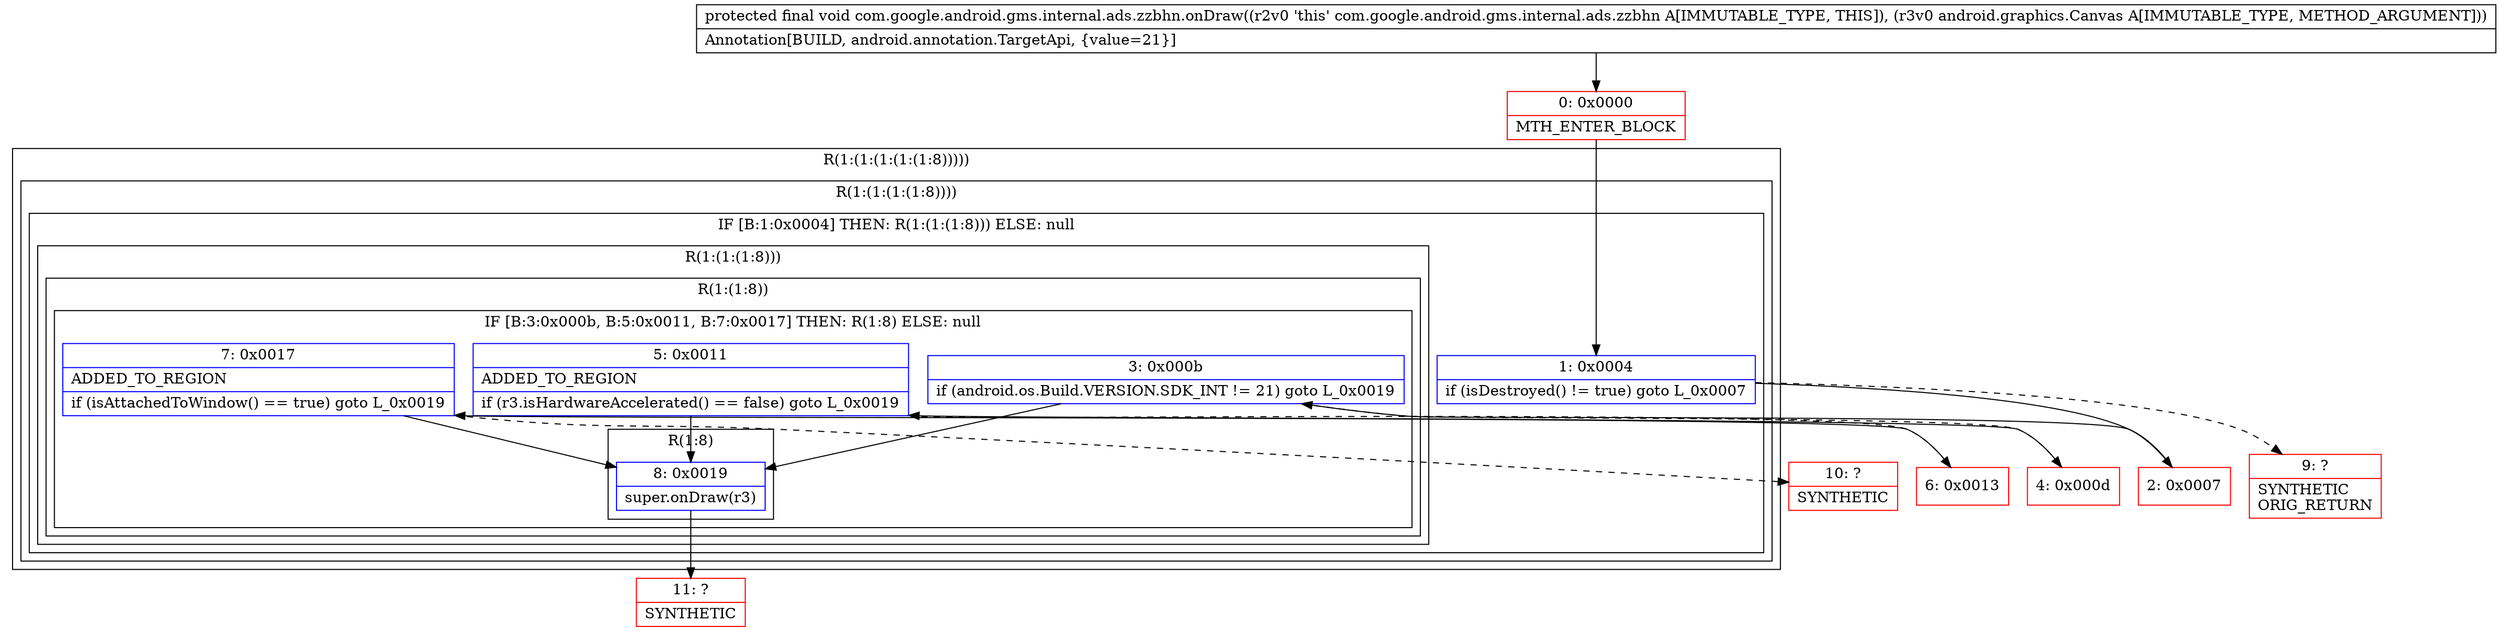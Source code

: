 digraph "CFG forcom.google.android.gms.internal.ads.zzbhn.onDraw(Landroid\/graphics\/Canvas;)V" {
subgraph cluster_Region_331825353 {
label = "R(1:(1:(1:(1:(1:8)))))";
node [shape=record,color=blue];
subgraph cluster_Region_1486364535 {
label = "R(1:(1:(1:(1:8))))";
node [shape=record,color=blue];
subgraph cluster_IfRegion_1275379139 {
label = "IF [B:1:0x0004] THEN: R(1:(1:(1:8))) ELSE: null";
node [shape=record,color=blue];
Node_1 [shape=record,label="{1\:\ 0x0004|if (isDestroyed() != true) goto L_0x0007\l}"];
subgraph cluster_Region_125292024 {
label = "R(1:(1:(1:8)))";
node [shape=record,color=blue];
subgraph cluster_Region_782173399 {
label = "R(1:(1:8))";
node [shape=record,color=blue];
subgraph cluster_IfRegion_920962516 {
label = "IF [B:3:0x000b, B:5:0x0011, B:7:0x0017] THEN: R(1:8) ELSE: null";
node [shape=record,color=blue];
Node_3 [shape=record,label="{3\:\ 0x000b|if (android.os.Build.VERSION.SDK_INT != 21) goto L_0x0019\l}"];
Node_5 [shape=record,label="{5\:\ 0x0011|ADDED_TO_REGION\l|if (r3.isHardwareAccelerated() == false) goto L_0x0019\l}"];
Node_7 [shape=record,label="{7\:\ 0x0017|ADDED_TO_REGION\l|if (isAttachedToWindow() == true) goto L_0x0019\l}"];
subgraph cluster_Region_1600621678 {
label = "R(1:8)";
node [shape=record,color=blue];
Node_8 [shape=record,label="{8\:\ 0x0019|super.onDraw(r3)\l}"];
}
}
}
}
}
}
}
Node_0 [shape=record,color=red,label="{0\:\ 0x0000|MTH_ENTER_BLOCK\l}"];
Node_2 [shape=record,color=red,label="{2\:\ 0x0007}"];
Node_4 [shape=record,color=red,label="{4\:\ 0x000d}"];
Node_6 [shape=record,color=red,label="{6\:\ 0x0013}"];
Node_9 [shape=record,color=red,label="{9\:\ ?|SYNTHETIC\lORIG_RETURN\l}"];
Node_10 [shape=record,color=red,label="{10\:\ ?|SYNTHETIC\l}"];
Node_11 [shape=record,color=red,label="{11\:\ ?|SYNTHETIC\l}"];
MethodNode[shape=record,label="{protected final void com.google.android.gms.internal.ads.zzbhn.onDraw((r2v0 'this' com.google.android.gms.internal.ads.zzbhn A[IMMUTABLE_TYPE, THIS]), (r3v0 android.graphics.Canvas A[IMMUTABLE_TYPE, METHOD_ARGUMENT]))  | Annotation[BUILD, android.annotation.TargetApi, \{value=21\}]\l}"];
MethodNode -> Node_0;
Node_1 -> Node_2;
Node_1 -> Node_9[style=dashed];
Node_3 -> Node_4[style=dashed];
Node_3 -> Node_8;
Node_5 -> Node_6[style=dashed];
Node_5 -> Node_8;
Node_7 -> Node_8;
Node_7 -> Node_10[style=dashed];
Node_8 -> Node_11;
Node_0 -> Node_1;
Node_2 -> Node_3;
Node_4 -> Node_5;
Node_6 -> Node_7;
}


